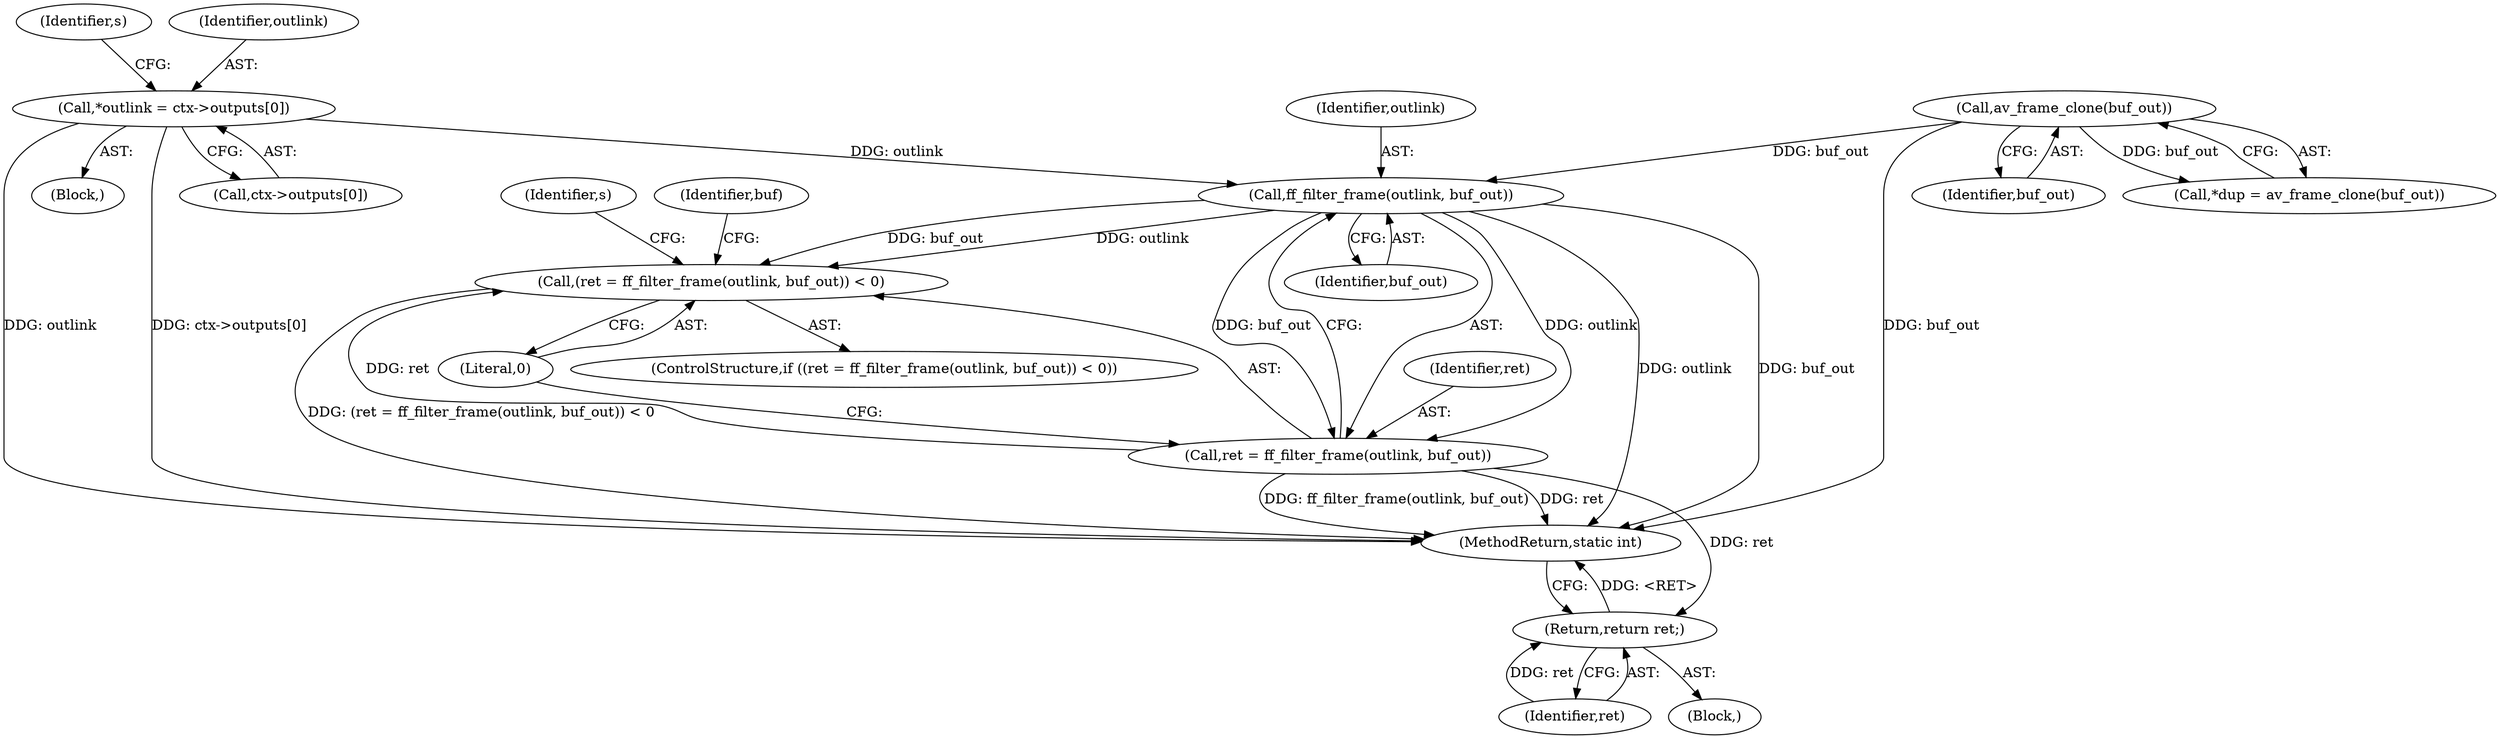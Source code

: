 digraph "0_FFmpeg_cdd5df8189ff1537f7abe8defe971f80602cc2d2@pointer" {
"1000425" [label="(Call,ff_filter_frame(outlink, buf_out))"];
"1000123" [label="(Call,*outlink = ctx->outputs[0])"];
"1000366" [label="(Call,av_frame_clone(buf_out))"];
"1000422" [label="(Call,(ret = ff_filter_frame(outlink, buf_out)) < 0)"];
"1000423" [label="(Call,ret = ff_filter_frame(outlink, buf_out))"];
"1000433" [label="(Return,return ret;)"];
"1000422" [label="(Call,(ret = ff_filter_frame(outlink, buf_out)) < 0)"];
"1000135" [label="(Identifier,s)"];
"1000124" [label="(Identifier,outlink)"];
"1000427" [label="(Identifier,buf_out)"];
"1000434" [label="(Identifier,ret)"];
"1000426" [label="(Identifier,outlink)"];
"1000421" [label="(ControlStructure,if ((ret = ff_filter_frame(outlink, buf_out)) < 0))"];
"1000433" [label="(Return,return ret;)"];
"1000123" [label="(Call,*outlink = ctx->outputs[0])"];
"1000367" [label="(Identifier,buf_out)"];
"1000432" [label="(Identifier,buf)"];
"1000423" [label="(Call,ret = ff_filter_frame(outlink, buf_out))"];
"1000125" [label="(Call,ctx->outputs[0])"];
"1000429" [label="(Block,)"];
"1000364" [label="(Call,*dup = av_frame_clone(buf_out))"];
"1000470" [label="(MethodReturn,static int)"];
"1000437" [label="(Identifier,s)"];
"1000424" [label="(Identifier,ret)"];
"1000428" [label="(Literal,0)"];
"1000425" [label="(Call,ff_filter_frame(outlink, buf_out))"];
"1000366" [label="(Call,av_frame_clone(buf_out))"];
"1000109" [label="(Block,)"];
"1000425" -> "1000423"  [label="AST: "];
"1000425" -> "1000427"  [label="CFG: "];
"1000426" -> "1000425"  [label="AST: "];
"1000427" -> "1000425"  [label="AST: "];
"1000423" -> "1000425"  [label="CFG: "];
"1000425" -> "1000470"  [label="DDG: buf_out"];
"1000425" -> "1000470"  [label="DDG: outlink"];
"1000425" -> "1000422"  [label="DDG: outlink"];
"1000425" -> "1000422"  [label="DDG: buf_out"];
"1000425" -> "1000423"  [label="DDG: outlink"];
"1000425" -> "1000423"  [label="DDG: buf_out"];
"1000123" -> "1000425"  [label="DDG: outlink"];
"1000366" -> "1000425"  [label="DDG: buf_out"];
"1000123" -> "1000109"  [label="AST: "];
"1000123" -> "1000125"  [label="CFG: "];
"1000124" -> "1000123"  [label="AST: "];
"1000125" -> "1000123"  [label="AST: "];
"1000135" -> "1000123"  [label="CFG: "];
"1000123" -> "1000470"  [label="DDG: ctx->outputs[0]"];
"1000123" -> "1000470"  [label="DDG: outlink"];
"1000366" -> "1000364"  [label="AST: "];
"1000366" -> "1000367"  [label="CFG: "];
"1000367" -> "1000366"  [label="AST: "];
"1000364" -> "1000366"  [label="CFG: "];
"1000366" -> "1000470"  [label="DDG: buf_out"];
"1000366" -> "1000364"  [label="DDG: buf_out"];
"1000422" -> "1000421"  [label="AST: "];
"1000422" -> "1000428"  [label="CFG: "];
"1000423" -> "1000422"  [label="AST: "];
"1000428" -> "1000422"  [label="AST: "];
"1000432" -> "1000422"  [label="CFG: "];
"1000437" -> "1000422"  [label="CFG: "];
"1000422" -> "1000470"  [label="DDG: (ret = ff_filter_frame(outlink, buf_out)) < 0"];
"1000423" -> "1000422"  [label="DDG: ret"];
"1000424" -> "1000423"  [label="AST: "];
"1000428" -> "1000423"  [label="CFG: "];
"1000423" -> "1000470"  [label="DDG: ff_filter_frame(outlink, buf_out)"];
"1000423" -> "1000470"  [label="DDG: ret"];
"1000423" -> "1000433"  [label="DDG: ret"];
"1000433" -> "1000429"  [label="AST: "];
"1000433" -> "1000434"  [label="CFG: "];
"1000434" -> "1000433"  [label="AST: "];
"1000470" -> "1000433"  [label="CFG: "];
"1000433" -> "1000470"  [label="DDG: <RET>"];
"1000434" -> "1000433"  [label="DDG: ret"];
}
